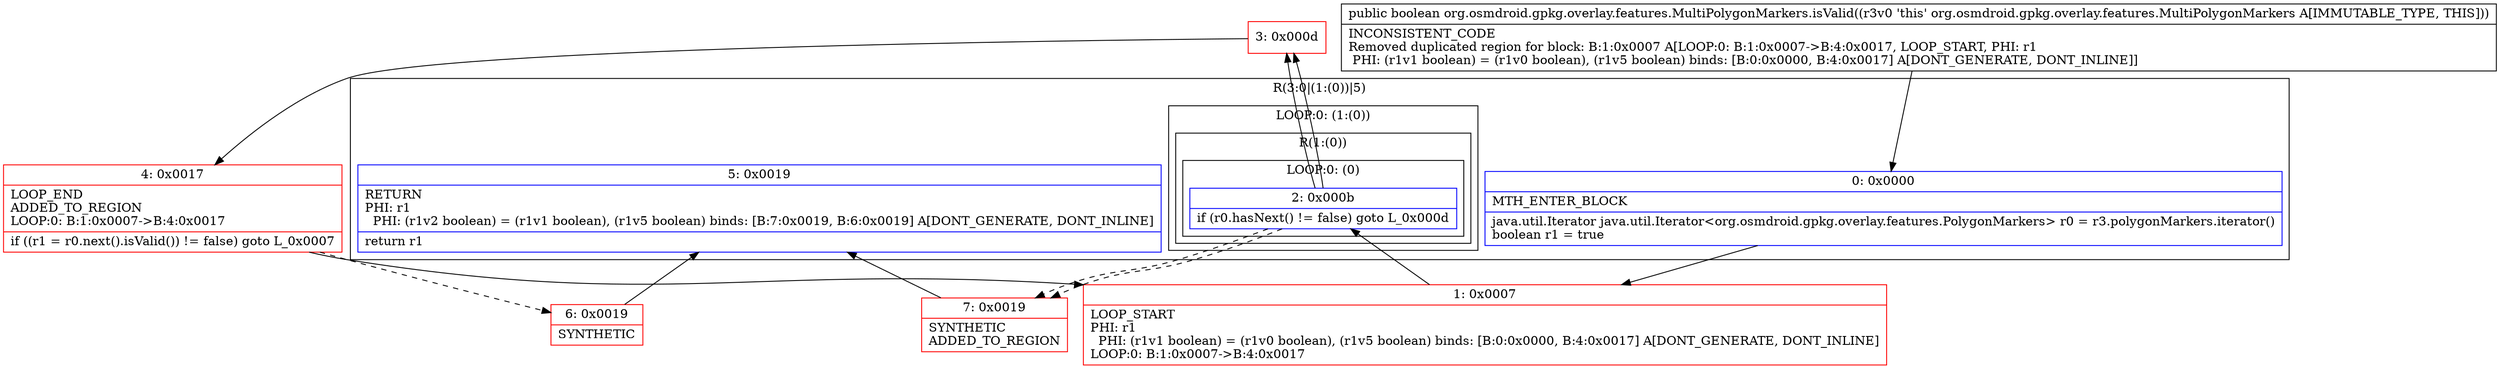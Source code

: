 digraph "CFG fororg.osmdroid.gpkg.overlay.features.MultiPolygonMarkers.isValid()Z" {
subgraph cluster_Region_1302444185 {
label = "R(3:0|(1:(0))|5)";
node [shape=record,color=blue];
Node_0 [shape=record,label="{0\:\ 0x0000|MTH_ENTER_BLOCK\l|java.util.Iterator java.util.Iterator\<org.osmdroid.gpkg.overlay.features.PolygonMarkers\> r0 = r3.polygonMarkers.iterator()\lboolean r1 = true\l}"];
subgraph cluster_LoopRegion_87968359 {
label = "LOOP:0: (1:(0))";
node [shape=record,color=blue];
Node_2 [shape=record,label="{2\:\ 0x000b|if (r0.hasNext() != false) goto L_0x000d\l}"];
subgraph cluster_Region_1209788158 {
label = "R(1:(0))";
node [shape=record,color=blue];
subgraph cluster_LoopRegion_914107460 {
label = "LOOP:0: (0)";
node [shape=record,color=blue];
Node_2 [shape=record,label="{2\:\ 0x000b|if (r0.hasNext() != false) goto L_0x000d\l}"];
subgraph cluster_Region_1946564699 {
label = "R(0)";
node [shape=record,color=blue];
}
}
}
}
Node_5 [shape=record,label="{5\:\ 0x0019|RETURN\lPHI: r1 \l  PHI: (r1v2 boolean) = (r1v1 boolean), (r1v5 boolean) binds: [B:7:0x0019, B:6:0x0019] A[DONT_GENERATE, DONT_INLINE]\l|return r1\l}"];
}
Node_1 [shape=record,color=red,label="{1\:\ 0x0007|LOOP_START\lPHI: r1 \l  PHI: (r1v1 boolean) = (r1v0 boolean), (r1v5 boolean) binds: [B:0:0x0000, B:4:0x0017] A[DONT_GENERATE, DONT_INLINE]\lLOOP:0: B:1:0x0007\-\>B:4:0x0017\l}"];
Node_3 [shape=record,color=red,label="{3\:\ 0x000d}"];
Node_4 [shape=record,color=red,label="{4\:\ 0x0017|LOOP_END\lADDED_TO_REGION\lLOOP:0: B:1:0x0007\-\>B:4:0x0017\l|if ((r1 = r0.next().isValid()) != false) goto L_0x0007\l}"];
Node_6 [shape=record,color=red,label="{6\:\ 0x0019|SYNTHETIC\l}"];
Node_7 [shape=record,color=red,label="{7\:\ 0x0019|SYNTHETIC\lADDED_TO_REGION\l}"];
MethodNode[shape=record,label="{public boolean org.osmdroid.gpkg.overlay.features.MultiPolygonMarkers.isValid((r3v0 'this' org.osmdroid.gpkg.overlay.features.MultiPolygonMarkers A[IMMUTABLE_TYPE, THIS]))  | INCONSISTENT_CODE\lRemoved duplicated region for block: B:1:0x0007 A[LOOP:0: B:1:0x0007\-\>B:4:0x0017, LOOP_START, PHI: r1 \l  PHI: (r1v1 boolean) = (r1v0 boolean), (r1v5 boolean) binds: [B:0:0x0000, B:4:0x0017] A[DONT_GENERATE, DONT_INLINE]]\l}"];
MethodNode -> Node_0;
Node_0 -> Node_1;
Node_2 -> Node_3;
Node_2 -> Node_7[style=dashed];
Node_2 -> Node_3;
Node_2 -> Node_7[style=dashed];
Node_1 -> Node_2;
Node_3 -> Node_4;
Node_4 -> Node_1;
Node_4 -> Node_6[style=dashed];
Node_6 -> Node_5;
Node_7 -> Node_5;
}

